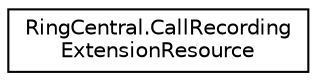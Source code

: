 digraph "Graphical Class Hierarchy"
{
 // LATEX_PDF_SIZE
  edge [fontname="Helvetica",fontsize="10",labelfontname="Helvetica",labelfontsize="10"];
  node [fontname="Helvetica",fontsize="10",shape=record];
  rankdir="LR";
  Node0 [label="RingCentral.CallRecording\lExtensionResource",height=0.2,width=0.4,color="black", fillcolor="white", style="filled",URL="$classRingCentral_1_1CallRecordingExtensionResource.html",tooltip=" "];
}

